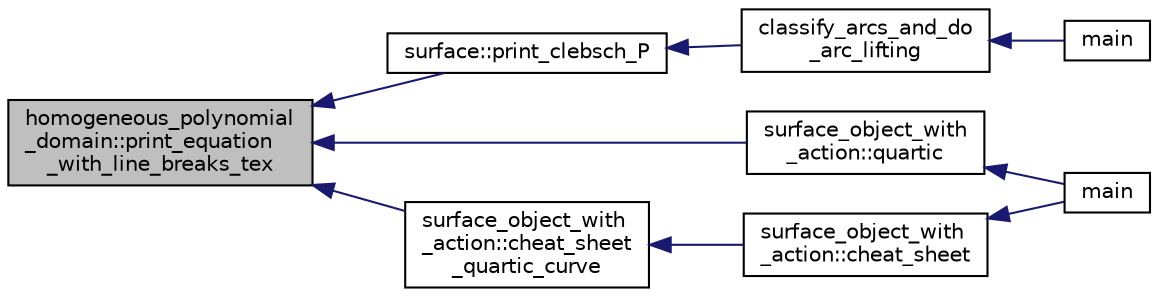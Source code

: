 digraph "homogeneous_polynomial_domain::print_equation_with_line_breaks_tex"
{
  edge [fontname="Helvetica",fontsize="10",labelfontname="Helvetica",labelfontsize="10"];
  node [fontname="Helvetica",fontsize="10",shape=record];
  rankdir="LR";
  Node923 [label="homogeneous_polynomial\l_domain::print_equation\l_with_line_breaks_tex",height=0.2,width=0.4,color="black", fillcolor="grey75", style="filled", fontcolor="black"];
  Node923 -> Node924 [dir="back",color="midnightblue",fontsize="10",style="solid",fontname="Helvetica"];
  Node924 [label="surface::print_clebsch_P",height=0.2,width=0.4,color="black", fillcolor="white", style="filled",URL="$d5/d88/classsurface.html#a03826c4caeaabe0dc068ca6e1a07cf79"];
  Node924 -> Node925 [dir="back",color="midnightblue",fontsize="10",style="solid",fontname="Helvetica"];
  Node925 [label="classify_arcs_and_do\l_arc_lifting",height=0.2,width=0.4,color="black", fillcolor="white", style="filled",URL="$d6/dc3/arc__lifting__main_8_c.html#afdd7be16f16b8c71e9a72fe5f6a0b59c"];
  Node925 -> Node926 [dir="back",color="midnightblue",fontsize="10",style="solid",fontname="Helvetica"];
  Node926 [label="main",height=0.2,width=0.4,color="black", fillcolor="white", style="filled",URL="$d6/dc3/arc__lifting__main_8_c.html#a217dbf8b442f20279ea00b898af96f52"];
  Node923 -> Node927 [dir="back",color="midnightblue",fontsize="10",style="solid",fontname="Helvetica"];
  Node927 [label="surface_object_with\l_action::quartic",height=0.2,width=0.4,color="black", fillcolor="white", style="filled",URL="$db/d28/classsurface__object__with__action.html#a0143b698eb050332a79ed95f7d274ada"];
  Node927 -> Node928 [dir="back",color="midnightblue",fontsize="10",style="solid",fontname="Helvetica"];
  Node928 [label="main",height=0.2,width=0.4,color="black", fillcolor="white", style="filled",URL="$d2/dfa/create__surface__main_8_c.html#a217dbf8b442f20279ea00b898af96f52"];
  Node923 -> Node929 [dir="back",color="midnightblue",fontsize="10",style="solid",fontname="Helvetica"];
  Node929 [label="surface_object_with\l_action::cheat_sheet\l_quartic_curve",height=0.2,width=0.4,color="black", fillcolor="white", style="filled",URL="$db/d28/classsurface__object__with__action.html#a7f42e37fc76dd9b6b113e35c2b886b36"];
  Node929 -> Node930 [dir="back",color="midnightblue",fontsize="10",style="solid",fontname="Helvetica"];
  Node930 [label="surface_object_with\l_action::cheat_sheet",height=0.2,width=0.4,color="black", fillcolor="white", style="filled",URL="$db/d28/classsurface__object__with__action.html#a13371a6bb26f27759adcc0f7292b12d2"];
  Node930 -> Node928 [dir="back",color="midnightblue",fontsize="10",style="solid",fontname="Helvetica"];
}
